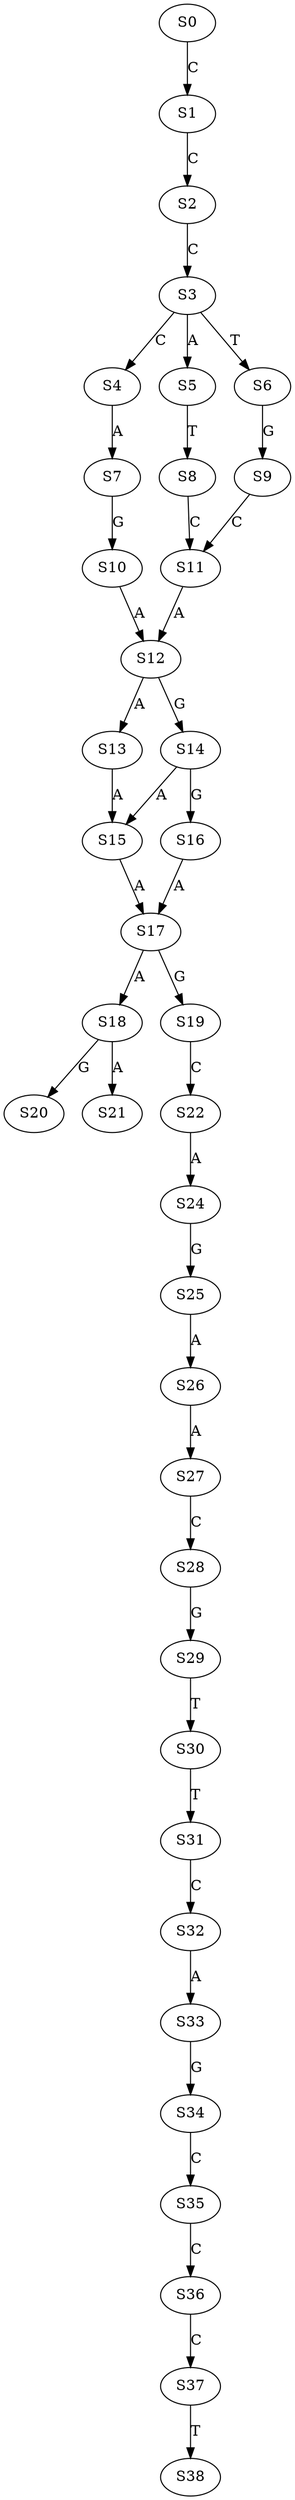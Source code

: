 strict digraph  {
	S0 -> S1 [ label = C ];
	S1 -> S2 [ label = C ];
	S2 -> S3 [ label = C ];
	S3 -> S4 [ label = C ];
	S3 -> S5 [ label = A ];
	S3 -> S6 [ label = T ];
	S4 -> S7 [ label = A ];
	S5 -> S8 [ label = T ];
	S6 -> S9 [ label = G ];
	S7 -> S10 [ label = G ];
	S8 -> S11 [ label = C ];
	S9 -> S11 [ label = C ];
	S10 -> S12 [ label = A ];
	S11 -> S12 [ label = A ];
	S12 -> S13 [ label = A ];
	S12 -> S14 [ label = G ];
	S13 -> S15 [ label = A ];
	S14 -> S16 [ label = G ];
	S14 -> S15 [ label = A ];
	S15 -> S17 [ label = A ];
	S16 -> S17 [ label = A ];
	S17 -> S18 [ label = A ];
	S17 -> S19 [ label = G ];
	S18 -> S20 [ label = G ];
	S18 -> S21 [ label = A ];
	S19 -> S22 [ label = C ];
	S22 -> S24 [ label = A ];
	S24 -> S25 [ label = G ];
	S25 -> S26 [ label = A ];
	S26 -> S27 [ label = A ];
	S27 -> S28 [ label = C ];
	S28 -> S29 [ label = G ];
	S29 -> S30 [ label = T ];
	S30 -> S31 [ label = T ];
	S31 -> S32 [ label = C ];
	S32 -> S33 [ label = A ];
	S33 -> S34 [ label = G ];
	S34 -> S35 [ label = C ];
	S35 -> S36 [ label = C ];
	S36 -> S37 [ label = C ];
	S37 -> S38 [ label = T ];
}
